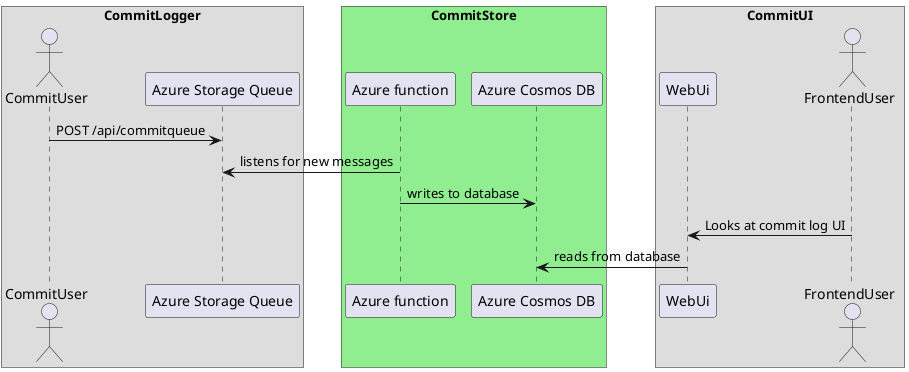 @startuml big_picture_diagram

box "CommitLogger"
Actor "CommitUser" as U
Participant "Azure Storage Queue" as Q
end box
box "CommitStore" #LightGreen
Participant "Azure function" as F
Participant "Azure Cosmos DB" as Db
end box
box "CommitUI"
Participant "WebUi" as W
Actor "FrontendUser" as FU
end box
U -> Q: POST /api/commitqueue
F -> Q: listens for new messages
F -> Db : writes to database
FU -> W: Looks at commit log UI
W -> Db : reads from database
@enduml
